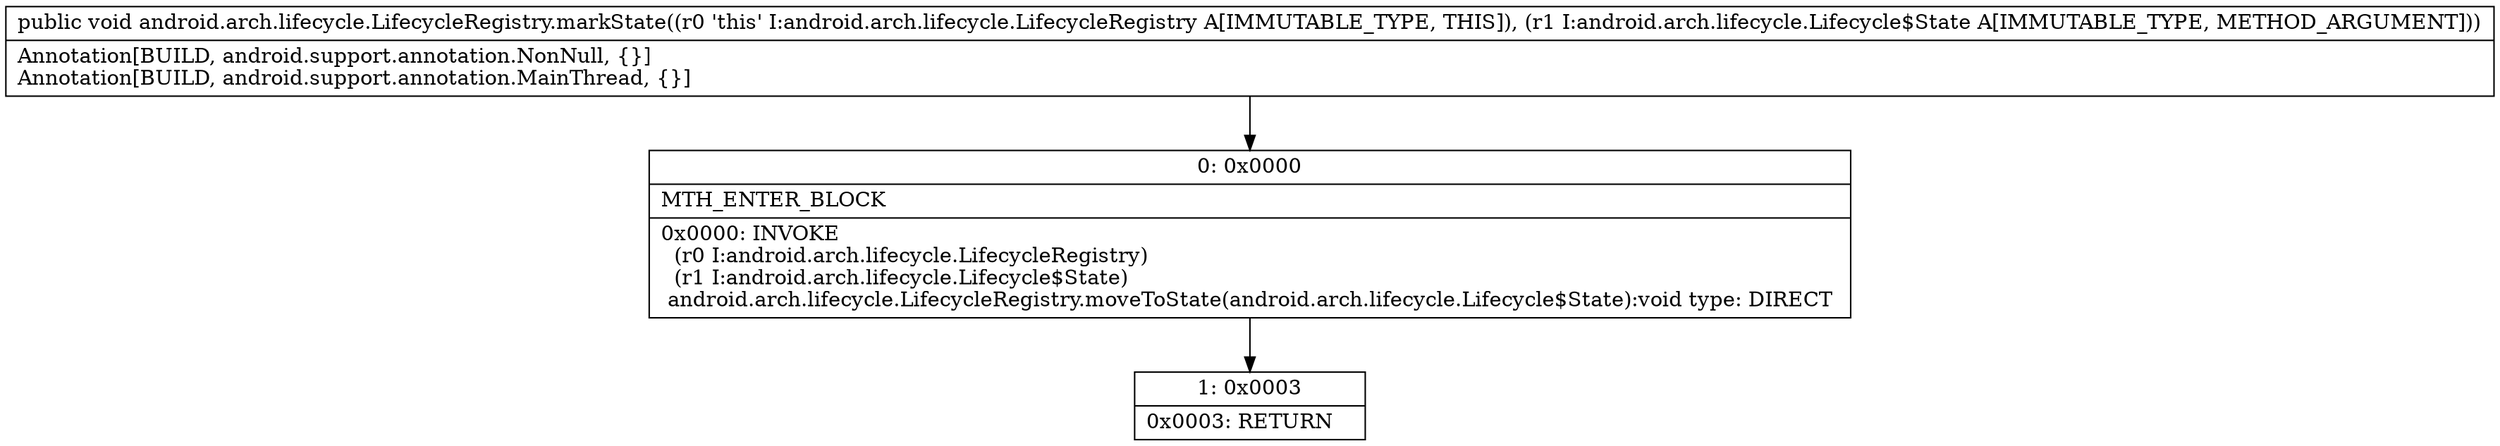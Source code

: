digraph "CFG forandroid.arch.lifecycle.LifecycleRegistry.markState(Landroid\/arch\/lifecycle\/Lifecycle$State;)V" {
Node_0 [shape=record,label="{0\:\ 0x0000|MTH_ENTER_BLOCK\l|0x0000: INVOKE  \l  (r0 I:android.arch.lifecycle.LifecycleRegistry)\l  (r1 I:android.arch.lifecycle.Lifecycle$State)\l android.arch.lifecycle.LifecycleRegistry.moveToState(android.arch.lifecycle.Lifecycle$State):void type: DIRECT \l}"];
Node_1 [shape=record,label="{1\:\ 0x0003|0x0003: RETURN   \l}"];
MethodNode[shape=record,label="{public void android.arch.lifecycle.LifecycleRegistry.markState((r0 'this' I:android.arch.lifecycle.LifecycleRegistry A[IMMUTABLE_TYPE, THIS]), (r1 I:android.arch.lifecycle.Lifecycle$State A[IMMUTABLE_TYPE, METHOD_ARGUMENT]))  | Annotation[BUILD, android.support.annotation.NonNull, \{\}]\lAnnotation[BUILD, android.support.annotation.MainThread, \{\}]\l}"];
MethodNode -> Node_0;
Node_0 -> Node_1;
}

